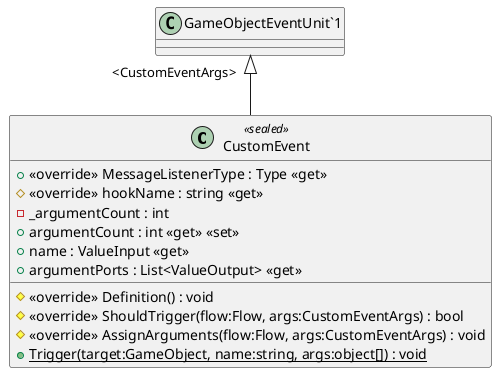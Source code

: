 @startuml
class CustomEvent <<sealed>> {
    + <<override>> MessageListenerType : Type <<get>>
    # <<override>> hookName : string <<get>>
    - _argumentCount : int
    + argumentCount : int <<get>> <<set>>
    + name : ValueInput <<get>>
    + argumentPorts : List<ValueOutput> <<get>>
    # <<override>> Definition() : void
    # <<override>> ShouldTrigger(flow:Flow, args:CustomEventArgs) : bool
    # <<override>> AssignArguments(flow:Flow, args:CustomEventArgs) : void
    + {static} Trigger(target:GameObject, name:string, args:object[]) : void
}
"GameObjectEventUnit`1" "<CustomEventArgs>" <|-- CustomEvent
@enduml
